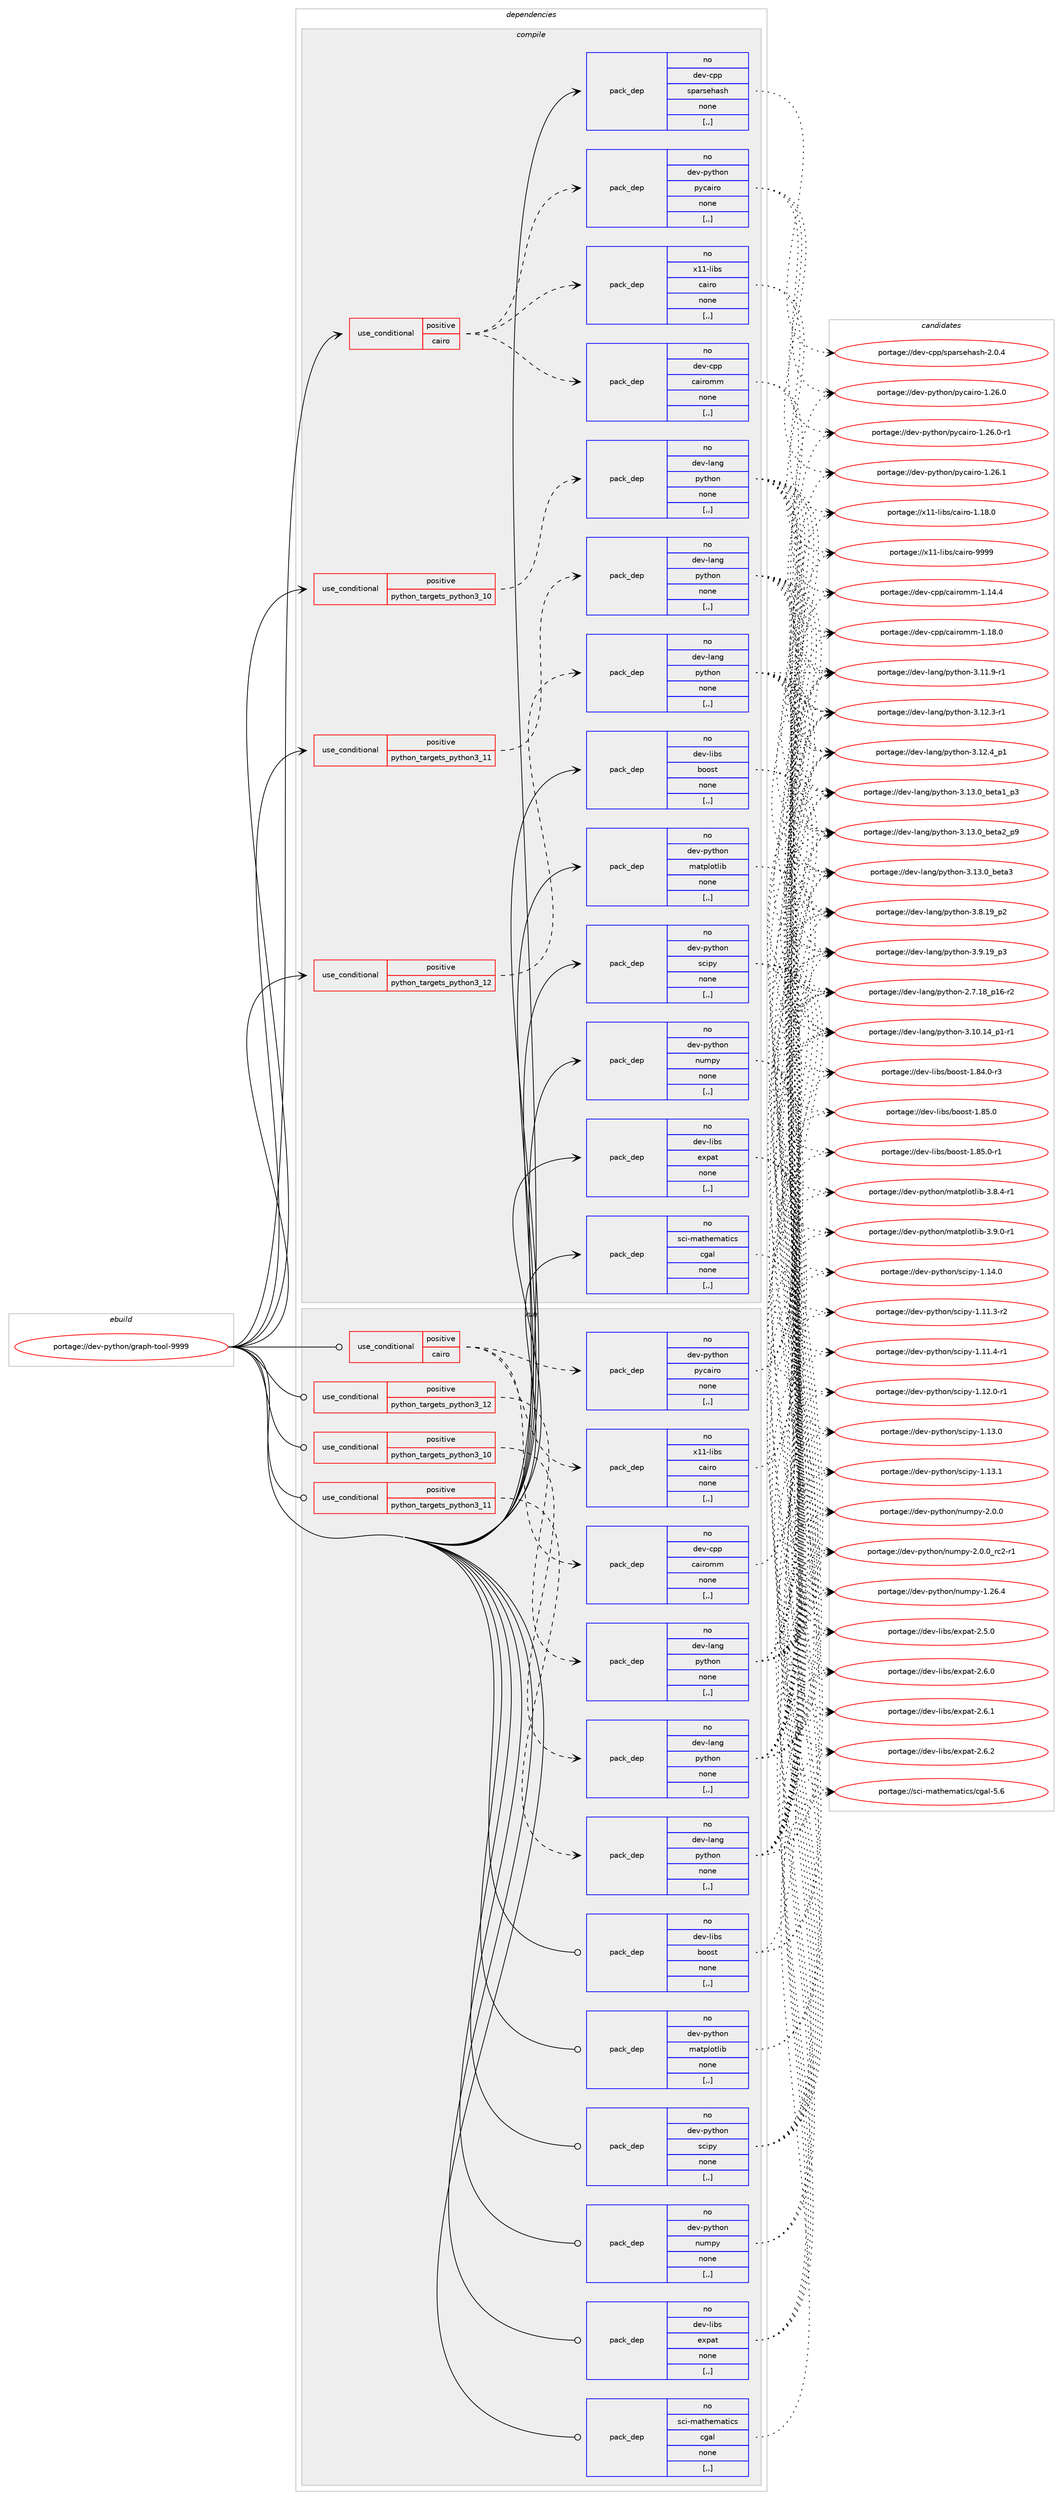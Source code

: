 digraph prolog {

# *************
# Graph options
# *************

newrank=true;
concentrate=true;
compound=true;
graph [rankdir=LR,fontname=Helvetica,fontsize=10,ranksep=1.5];#, ranksep=2.5, nodesep=0.2];
edge  [arrowhead=vee];
node  [fontname=Helvetica,fontsize=10];

# **********
# The ebuild
# **********

subgraph cluster_leftcol {
color=gray;
rank=same;
label=<<i>ebuild</i>>;
id [label="portage://dev-python/graph-tool-9999", color=red, width=4, href="../dev-python/graph-tool-9999.svg"];
}

# ****************
# The dependencies
# ****************

subgraph cluster_midcol {
color=gray;
label=<<i>dependencies</i>>;
subgraph cluster_compile {
fillcolor="#eeeeee";
style=filled;
label=<<i>compile</i>>;
subgraph cond32214 {
dependency143837 [label=<<TABLE BORDER="0" CELLBORDER="1" CELLSPACING="0" CELLPADDING="4"><TR><TD ROWSPAN="3" CELLPADDING="10">use_conditional</TD></TR><TR><TD>positive</TD></TR><TR><TD>cairo</TD></TR></TABLE>>, shape=none, color=red];
subgraph pack110408 {
dependency143838 [label=<<TABLE BORDER="0" CELLBORDER="1" CELLSPACING="0" CELLPADDING="4" WIDTH="220"><TR><TD ROWSPAN="6" CELLPADDING="30">pack_dep</TD></TR><TR><TD WIDTH="110">no</TD></TR><TR><TD>dev-cpp</TD></TR><TR><TD>cairomm</TD></TR><TR><TD>none</TD></TR><TR><TD>[,,]</TD></TR></TABLE>>, shape=none, color=blue];
}
dependency143837:e -> dependency143838:w [weight=20,style="dashed",arrowhead="vee"];
subgraph pack110409 {
dependency143839 [label=<<TABLE BORDER="0" CELLBORDER="1" CELLSPACING="0" CELLPADDING="4" WIDTH="220"><TR><TD ROWSPAN="6" CELLPADDING="30">pack_dep</TD></TR><TR><TD WIDTH="110">no</TD></TR><TR><TD>dev-python</TD></TR><TR><TD>pycairo</TD></TR><TR><TD>none</TD></TR><TR><TD>[,,]</TD></TR></TABLE>>, shape=none, color=blue];
}
dependency143837:e -> dependency143839:w [weight=20,style="dashed",arrowhead="vee"];
subgraph pack110410 {
dependency143840 [label=<<TABLE BORDER="0" CELLBORDER="1" CELLSPACING="0" CELLPADDING="4" WIDTH="220"><TR><TD ROWSPAN="6" CELLPADDING="30">pack_dep</TD></TR><TR><TD WIDTH="110">no</TD></TR><TR><TD>x11-libs</TD></TR><TR><TD>cairo</TD></TR><TR><TD>none</TD></TR><TR><TD>[,,]</TD></TR></TABLE>>, shape=none, color=blue];
}
dependency143837:e -> dependency143840:w [weight=20,style="dashed",arrowhead="vee"];
}
id:e -> dependency143837:w [weight=20,style="solid",arrowhead="vee"];
subgraph cond32215 {
dependency143841 [label=<<TABLE BORDER="0" CELLBORDER="1" CELLSPACING="0" CELLPADDING="4"><TR><TD ROWSPAN="3" CELLPADDING="10">use_conditional</TD></TR><TR><TD>positive</TD></TR><TR><TD>python_targets_python3_10</TD></TR></TABLE>>, shape=none, color=red];
subgraph pack110411 {
dependency143842 [label=<<TABLE BORDER="0" CELLBORDER="1" CELLSPACING="0" CELLPADDING="4" WIDTH="220"><TR><TD ROWSPAN="6" CELLPADDING="30">pack_dep</TD></TR><TR><TD WIDTH="110">no</TD></TR><TR><TD>dev-lang</TD></TR><TR><TD>python</TD></TR><TR><TD>none</TD></TR><TR><TD>[,,]</TD></TR></TABLE>>, shape=none, color=blue];
}
dependency143841:e -> dependency143842:w [weight=20,style="dashed",arrowhead="vee"];
}
id:e -> dependency143841:w [weight=20,style="solid",arrowhead="vee"];
subgraph cond32216 {
dependency143843 [label=<<TABLE BORDER="0" CELLBORDER="1" CELLSPACING="0" CELLPADDING="4"><TR><TD ROWSPAN="3" CELLPADDING="10">use_conditional</TD></TR><TR><TD>positive</TD></TR><TR><TD>python_targets_python3_11</TD></TR></TABLE>>, shape=none, color=red];
subgraph pack110412 {
dependency143844 [label=<<TABLE BORDER="0" CELLBORDER="1" CELLSPACING="0" CELLPADDING="4" WIDTH="220"><TR><TD ROWSPAN="6" CELLPADDING="30">pack_dep</TD></TR><TR><TD WIDTH="110">no</TD></TR><TR><TD>dev-lang</TD></TR><TR><TD>python</TD></TR><TR><TD>none</TD></TR><TR><TD>[,,]</TD></TR></TABLE>>, shape=none, color=blue];
}
dependency143843:e -> dependency143844:w [weight=20,style="dashed",arrowhead="vee"];
}
id:e -> dependency143843:w [weight=20,style="solid",arrowhead="vee"];
subgraph cond32217 {
dependency143845 [label=<<TABLE BORDER="0" CELLBORDER="1" CELLSPACING="0" CELLPADDING="4"><TR><TD ROWSPAN="3" CELLPADDING="10">use_conditional</TD></TR><TR><TD>positive</TD></TR><TR><TD>python_targets_python3_12</TD></TR></TABLE>>, shape=none, color=red];
subgraph pack110413 {
dependency143846 [label=<<TABLE BORDER="0" CELLBORDER="1" CELLSPACING="0" CELLPADDING="4" WIDTH="220"><TR><TD ROWSPAN="6" CELLPADDING="30">pack_dep</TD></TR><TR><TD WIDTH="110">no</TD></TR><TR><TD>dev-lang</TD></TR><TR><TD>python</TD></TR><TR><TD>none</TD></TR><TR><TD>[,,]</TD></TR></TABLE>>, shape=none, color=blue];
}
dependency143845:e -> dependency143846:w [weight=20,style="dashed",arrowhead="vee"];
}
id:e -> dependency143845:w [weight=20,style="solid",arrowhead="vee"];
subgraph pack110414 {
dependency143847 [label=<<TABLE BORDER="0" CELLBORDER="1" CELLSPACING="0" CELLPADDING="4" WIDTH="220"><TR><TD ROWSPAN="6" CELLPADDING="30">pack_dep</TD></TR><TR><TD WIDTH="110">no</TD></TR><TR><TD>dev-cpp</TD></TR><TR><TD>sparsehash</TD></TR><TR><TD>none</TD></TR><TR><TD>[,,]</TD></TR></TABLE>>, shape=none, color=blue];
}
id:e -> dependency143847:w [weight=20,style="solid",arrowhead="vee"];
subgraph pack110415 {
dependency143848 [label=<<TABLE BORDER="0" CELLBORDER="1" CELLSPACING="0" CELLPADDING="4" WIDTH="220"><TR><TD ROWSPAN="6" CELLPADDING="30">pack_dep</TD></TR><TR><TD WIDTH="110">no</TD></TR><TR><TD>dev-libs</TD></TR><TR><TD>boost</TD></TR><TR><TD>none</TD></TR><TR><TD>[,,]</TD></TR></TABLE>>, shape=none, color=blue];
}
id:e -> dependency143848:w [weight=20,style="solid",arrowhead="vee"];
subgraph pack110416 {
dependency143849 [label=<<TABLE BORDER="0" CELLBORDER="1" CELLSPACING="0" CELLPADDING="4" WIDTH="220"><TR><TD ROWSPAN="6" CELLPADDING="30">pack_dep</TD></TR><TR><TD WIDTH="110">no</TD></TR><TR><TD>dev-libs</TD></TR><TR><TD>expat</TD></TR><TR><TD>none</TD></TR><TR><TD>[,,]</TD></TR></TABLE>>, shape=none, color=blue];
}
id:e -> dependency143849:w [weight=20,style="solid",arrowhead="vee"];
subgraph pack110417 {
dependency143850 [label=<<TABLE BORDER="0" CELLBORDER="1" CELLSPACING="0" CELLPADDING="4" WIDTH="220"><TR><TD ROWSPAN="6" CELLPADDING="30">pack_dep</TD></TR><TR><TD WIDTH="110">no</TD></TR><TR><TD>dev-python</TD></TR><TR><TD>matplotlib</TD></TR><TR><TD>none</TD></TR><TR><TD>[,,]</TD></TR></TABLE>>, shape=none, color=blue];
}
id:e -> dependency143850:w [weight=20,style="solid",arrowhead="vee"];
subgraph pack110418 {
dependency143851 [label=<<TABLE BORDER="0" CELLBORDER="1" CELLSPACING="0" CELLPADDING="4" WIDTH="220"><TR><TD ROWSPAN="6" CELLPADDING="30">pack_dep</TD></TR><TR><TD WIDTH="110">no</TD></TR><TR><TD>dev-python</TD></TR><TR><TD>numpy</TD></TR><TR><TD>none</TD></TR><TR><TD>[,,]</TD></TR></TABLE>>, shape=none, color=blue];
}
id:e -> dependency143851:w [weight=20,style="solid",arrowhead="vee"];
subgraph pack110419 {
dependency143852 [label=<<TABLE BORDER="0" CELLBORDER="1" CELLSPACING="0" CELLPADDING="4" WIDTH="220"><TR><TD ROWSPAN="6" CELLPADDING="30">pack_dep</TD></TR><TR><TD WIDTH="110">no</TD></TR><TR><TD>dev-python</TD></TR><TR><TD>scipy</TD></TR><TR><TD>none</TD></TR><TR><TD>[,,]</TD></TR></TABLE>>, shape=none, color=blue];
}
id:e -> dependency143852:w [weight=20,style="solid",arrowhead="vee"];
subgraph pack110420 {
dependency143853 [label=<<TABLE BORDER="0" CELLBORDER="1" CELLSPACING="0" CELLPADDING="4" WIDTH="220"><TR><TD ROWSPAN="6" CELLPADDING="30">pack_dep</TD></TR><TR><TD WIDTH="110">no</TD></TR><TR><TD>sci-mathematics</TD></TR><TR><TD>cgal</TD></TR><TR><TD>none</TD></TR><TR><TD>[,,]</TD></TR></TABLE>>, shape=none, color=blue];
}
id:e -> dependency143853:w [weight=20,style="solid",arrowhead="vee"];
}
subgraph cluster_compileandrun {
fillcolor="#eeeeee";
style=filled;
label=<<i>compile and run</i>>;
}
subgraph cluster_run {
fillcolor="#eeeeee";
style=filled;
label=<<i>run</i>>;
subgraph cond32218 {
dependency143854 [label=<<TABLE BORDER="0" CELLBORDER="1" CELLSPACING="0" CELLPADDING="4"><TR><TD ROWSPAN="3" CELLPADDING="10">use_conditional</TD></TR><TR><TD>positive</TD></TR><TR><TD>cairo</TD></TR></TABLE>>, shape=none, color=red];
subgraph pack110421 {
dependency143855 [label=<<TABLE BORDER="0" CELLBORDER="1" CELLSPACING="0" CELLPADDING="4" WIDTH="220"><TR><TD ROWSPAN="6" CELLPADDING="30">pack_dep</TD></TR><TR><TD WIDTH="110">no</TD></TR><TR><TD>dev-cpp</TD></TR><TR><TD>cairomm</TD></TR><TR><TD>none</TD></TR><TR><TD>[,,]</TD></TR></TABLE>>, shape=none, color=blue];
}
dependency143854:e -> dependency143855:w [weight=20,style="dashed",arrowhead="vee"];
subgraph pack110422 {
dependency143856 [label=<<TABLE BORDER="0" CELLBORDER="1" CELLSPACING="0" CELLPADDING="4" WIDTH="220"><TR><TD ROWSPAN="6" CELLPADDING="30">pack_dep</TD></TR><TR><TD WIDTH="110">no</TD></TR><TR><TD>dev-python</TD></TR><TR><TD>pycairo</TD></TR><TR><TD>none</TD></TR><TR><TD>[,,]</TD></TR></TABLE>>, shape=none, color=blue];
}
dependency143854:e -> dependency143856:w [weight=20,style="dashed",arrowhead="vee"];
subgraph pack110423 {
dependency143857 [label=<<TABLE BORDER="0" CELLBORDER="1" CELLSPACING="0" CELLPADDING="4" WIDTH="220"><TR><TD ROWSPAN="6" CELLPADDING="30">pack_dep</TD></TR><TR><TD WIDTH="110">no</TD></TR><TR><TD>x11-libs</TD></TR><TR><TD>cairo</TD></TR><TR><TD>none</TD></TR><TR><TD>[,,]</TD></TR></TABLE>>, shape=none, color=blue];
}
dependency143854:e -> dependency143857:w [weight=20,style="dashed",arrowhead="vee"];
}
id:e -> dependency143854:w [weight=20,style="solid",arrowhead="odot"];
subgraph cond32219 {
dependency143858 [label=<<TABLE BORDER="0" CELLBORDER="1" CELLSPACING="0" CELLPADDING="4"><TR><TD ROWSPAN="3" CELLPADDING="10">use_conditional</TD></TR><TR><TD>positive</TD></TR><TR><TD>python_targets_python3_10</TD></TR></TABLE>>, shape=none, color=red];
subgraph pack110424 {
dependency143859 [label=<<TABLE BORDER="0" CELLBORDER="1" CELLSPACING="0" CELLPADDING="4" WIDTH="220"><TR><TD ROWSPAN="6" CELLPADDING="30">pack_dep</TD></TR><TR><TD WIDTH="110">no</TD></TR><TR><TD>dev-lang</TD></TR><TR><TD>python</TD></TR><TR><TD>none</TD></TR><TR><TD>[,,]</TD></TR></TABLE>>, shape=none, color=blue];
}
dependency143858:e -> dependency143859:w [weight=20,style="dashed",arrowhead="vee"];
}
id:e -> dependency143858:w [weight=20,style="solid",arrowhead="odot"];
subgraph cond32220 {
dependency143860 [label=<<TABLE BORDER="0" CELLBORDER="1" CELLSPACING="0" CELLPADDING="4"><TR><TD ROWSPAN="3" CELLPADDING="10">use_conditional</TD></TR><TR><TD>positive</TD></TR><TR><TD>python_targets_python3_11</TD></TR></TABLE>>, shape=none, color=red];
subgraph pack110425 {
dependency143861 [label=<<TABLE BORDER="0" CELLBORDER="1" CELLSPACING="0" CELLPADDING="4" WIDTH="220"><TR><TD ROWSPAN="6" CELLPADDING="30">pack_dep</TD></TR><TR><TD WIDTH="110">no</TD></TR><TR><TD>dev-lang</TD></TR><TR><TD>python</TD></TR><TR><TD>none</TD></TR><TR><TD>[,,]</TD></TR></TABLE>>, shape=none, color=blue];
}
dependency143860:e -> dependency143861:w [weight=20,style="dashed",arrowhead="vee"];
}
id:e -> dependency143860:w [weight=20,style="solid",arrowhead="odot"];
subgraph cond32221 {
dependency143862 [label=<<TABLE BORDER="0" CELLBORDER="1" CELLSPACING="0" CELLPADDING="4"><TR><TD ROWSPAN="3" CELLPADDING="10">use_conditional</TD></TR><TR><TD>positive</TD></TR><TR><TD>python_targets_python3_12</TD></TR></TABLE>>, shape=none, color=red];
subgraph pack110426 {
dependency143863 [label=<<TABLE BORDER="0" CELLBORDER="1" CELLSPACING="0" CELLPADDING="4" WIDTH="220"><TR><TD ROWSPAN="6" CELLPADDING="30">pack_dep</TD></TR><TR><TD WIDTH="110">no</TD></TR><TR><TD>dev-lang</TD></TR><TR><TD>python</TD></TR><TR><TD>none</TD></TR><TR><TD>[,,]</TD></TR></TABLE>>, shape=none, color=blue];
}
dependency143862:e -> dependency143863:w [weight=20,style="dashed",arrowhead="vee"];
}
id:e -> dependency143862:w [weight=20,style="solid",arrowhead="odot"];
subgraph pack110427 {
dependency143864 [label=<<TABLE BORDER="0" CELLBORDER="1" CELLSPACING="0" CELLPADDING="4" WIDTH="220"><TR><TD ROWSPAN="6" CELLPADDING="30">pack_dep</TD></TR><TR><TD WIDTH="110">no</TD></TR><TR><TD>dev-libs</TD></TR><TR><TD>boost</TD></TR><TR><TD>none</TD></TR><TR><TD>[,,]</TD></TR></TABLE>>, shape=none, color=blue];
}
id:e -> dependency143864:w [weight=20,style="solid",arrowhead="odot"];
subgraph pack110428 {
dependency143865 [label=<<TABLE BORDER="0" CELLBORDER="1" CELLSPACING="0" CELLPADDING="4" WIDTH="220"><TR><TD ROWSPAN="6" CELLPADDING="30">pack_dep</TD></TR><TR><TD WIDTH="110">no</TD></TR><TR><TD>dev-libs</TD></TR><TR><TD>expat</TD></TR><TR><TD>none</TD></TR><TR><TD>[,,]</TD></TR></TABLE>>, shape=none, color=blue];
}
id:e -> dependency143865:w [weight=20,style="solid",arrowhead="odot"];
subgraph pack110429 {
dependency143866 [label=<<TABLE BORDER="0" CELLBORDER="1" CELLSPACING="0" CELLPADDING="4" WIDTH="220"><TR><TD ROWSPAN="6" CELLPADDING="30">pack_dep</TD></TR><TR><TD WIDTH="110">no</TD></TR><TR><TD>dev-python</TD></TR><TR><TD>matplotlib</TD></TR><TR><TD>none</TD></TR><TR><TD>[,,]</TD></TR></TABLE>>, shape=none, color=blue];
}
id:e -> dependency143866:w [weight=20,style="solid",arrowhead="odot"];
subgraph pack110430 {
dependency143867 [label=<<TABLE BORDER="0" CELLBORDER="1" CELLSPACING="0" CELLPADDING="4" WIDTH="220"><TR><TD ROWSPAN="6" CELLPADDING="30">pack_dep</TD></TR><TR><TD WIDTH="110">no</TD></TR><TR><TD>dev-python</TD></TR><TR><TD>numpy</TD></TR><TR><TD>none</TD></TR><TR><TD>[,,]</TD></TR></TABLE>>, shape=none, color=blue];
}
id:e -> dependency143867:w [weight=20,style="solid",arrowhead="odot"];
subgraph pack110431 {
dependency143868 [label=<<TABLE BORDER="0" CELLBORDER="1" CELLSPACING="0" CELLPADDING="4" WIDTH="220"><TR><TD ROWSPAN="6" CELLPADDING="30">pack_dep</TD></TR><TR><TD WIDTH="110">no</TD></TR><TR><TD>dev-python</TD></TR><TR><TD>scipy</TD></TR><TR><TD>none</TD></TR><TR><TD>[,,]</TD></TR></TABLE>>, shape=none, color=blue];
}
id:e -> dependency143868:w [weight=20,style="solid",arrowhead="odot"];
subgraph pack110432 {
dependency143869 [label=<<TABLE BORDER="0" CELLBORDER="1" CELLSPACING="0" CELLPADDING="4" WIDTH="220"><TR><TD ROWSPAN="6" CELLPADDING="30">pack_dep</TD></TR><TR><TD WIDTH="110">no</TD></TR><TR><TD>sci-mathematics</TD></TR><TR><TD>cgal</TD></TR><TR><TD>none</TD></TR><TR><TD>[,,]</TD></TR></TABLE>>, shape=none, color=blue];
}
id:e -> dependency143869:w [weight=20,style="solid",arrowhead="odot"];
}
}

# **************
# The candidates
# **************

subgraph cluster_choices {
rank=same;
color=gray;
label=<<i>candidates</i>>;

subgraph choice110408 {
color=black;
nodesep=1;
choice100101118459911211247999710511411110910945494649524652 [label="portage://dev-cpp/cairomm-1.14.4", color=red, width=4,href="../dev-cpp/cairomm-1.14.4.svg"];
choice100101118459911211247999710511411110910945494649564648 [label="portage://dev-cpp/cairomm-1.18.0", color=red, width=4,href="../dev-cpp/cairomm-1.18.0.svg"];
dependency143838:e -> choice100101118459911211247999710511411110910945494649524652:w [style=dotted,weight="100"];
dependency143838:e -> choice100101118459911211247999710511411110910945494649564648:w [style=dotted,weight="100"];
}
subgraph choice110409 {
color=black;
nodesep=1;
choice1001011184511212111610411111047112121999710511411145494650544648 [label="portage://dev-python/pycairo-1.26.0", color=red, width=4,href="../dev-python/pycairo-1.26.0.svg"];
choice10010111845112121116104111110471121219997105114111454946505446484511449 [label="portage://dev-python/pycairo-1.26.0-r1", color=red, width=4,href="../dev-python/pycairo-1.26.0-r1.svg"];
choice1001011184511212111610411111047112121999710511411145494650544649 [label="portage://dev-python/pycairo-1.26.1", color=red, width=4,href="../dev-python/pycairo-1.26.1.svg"];
dependency143839:e -> choice1001011184511212111610411111047112121999710511411145494650544648:w [style=dotted,weight="100"];
dependency143839:e -> choice10010111845112121116104111110471121219997105114111454946505446484511449:w [style=dotted,weight="100"];
dependency143839:e -> choice1001011184511212111610411111047112121999710511411145494650544649:w [style=dotted,weight="100"];
}
subgraph choice110410 {
color=black;
nodesep=1;
choice1204949451081059811547999710511411145494649564648 [label="portage://x11-libs/cairo-1.18.0", color=red, width=4,href="../x11-libs/cairo-1.18.0.svg"];
choice120494945108105981154799971051141114557575757 [label="portage://x11-libs/cairo-9999", color=red, width=4,href="../x11-libs/cairo-9999.svg"];
dependency143840:e -> choice1204949451081059811547999710511411145494649564648:w [style=dotted,weight="100"];
dependency143840:e -> choice120494945108105981154799971051141114557575757:w [style=dotted,weight="100"];
}
subgraph choice110411 {
color=black;
nodesep=1;
choice100101118451089711010347112121116104111110455046554649569511249544511450 [label="portage://dev-lang/python-2.7.18_p16-r2", color=red, width=4,href="../dev-lang/python-2.7.18_p16-r2.svg"];
choice100101118451089711010347112121116104111110455146494846495295112494511449 [label="portage://dev-lang/python-3.10.14_p1-r1", color=red, width=4,href="../dev-lang/python-3.10.14_p1-r1.svg"];
choice100101118451089711010347112121116104111110455146494946574511449 [label="portage://dev-lang/python-3.11.9-r1", color=red, width=4,href="../dev-lang/python-3.11.9-r1.svg"];
choice100101118451089711010347112121116104111110455146495046514511449 [label="portage://dev-lang/python-3.12.3-r1", color=red, width=4,href="../dev-lang/python-3.12.3-r1.svg"];
choice100101118451089711010347112121116104111110455146495046529511249 [label="portage://dev-lang/python-3.12.4_p1", color=red, width=4,href="../dev-lang/python-3.12.4_p1.svg"];
choice10010111845108971101034711212111610411111045514649514648959810111697499511251 [label="portage://dev-lang/python-3.13.0_beta1_p3", color=red, width=4,href="../dev-lang/python-3.13.0_beta1_p3.svg"];
choice10010111845108971101034711212111610411111045514649514648959810111697509511257 [label="portage://dev-lang/python-3.13.0_beta2_p9", color=red, width=4,href="../dev-lang/python-3.13.0_beta2_p9.svg"];
choice1001011184510897110103471121211161041111104551464951464895981011169751 [label="portage://dev-lang/python-3.13.0_beta3", color=red, width=4,href="../dev-lang/python-3.13.0_beta3.svg"];
choice100101118451089711010347112121116104111110455146564649579511250 [label="portage://dev-lang/python-3.8.19_p2", color=red, width=4,href="../dev-lang/python-3.8.19_p2.svg"];
choice100101118451089711010347112121116104111110455146574649579511251 [label="portage://dev-lang/python-3.9.19_p3", color=red, width=4,href="../dev-lang/python-3.9.19_p3.svg"];
dependency143842:e -> choice100101118451089711010347112121116104111110455046554649569511249544511450:w [style=dotted,weight="100"];
dependency143842:e -> choice100101118451089711010347112121116104111110455146494846495295112494511449:w [style=dotted,weight="100"];
dependency143842:e -> choice100101118451089711010347112121116104111110455146494946574511449:w [style=dotted,weight="100"];
dependency143842:e -> choice100101118451089711010347112121116104111110455146495046514511449:w [style=dotted,weight="100"];
dependency143842:e -> choice100101118451089711010347112121116104111110455146495046529511249:w [style=dotted,weight="100"];
dependency143842:e -> choice10010111845108971101034711212111610411111045514649514648959810111697499511251:w [style=dotted,weight="100"];
dependency143842:e -> choice10010111845108971101034711212111610411111045514649514648959810111697509511257:w [style=dotted,weight="100"];
dependency143842:e -> choice1001011184510897110103471121211161041111104551464951464895981011169751:w [style=dotted,weight="100"];
dependency143842:e -> choice100101118451089711010347112121116104111110455146564649579511250:w [style=dotted,weight="100"];
dependency143842:e -> choice100101118451089711010347112121116104111110455146574649579511251:w [style=dotted,weight="100"];
}
subgraph choice110412 {
color=black;
nodesep=1;
choice100101118451089711010347112121116104111110455046554649569511249544511450 [label="portage://dev-lang/python-2.7.18_p16-r2", color=red, width=4,href="../dev-lang/python-2.7.18_p16-r2.svg"];
choice100101118451089711010347112121116104111110455146494846495295112494511449 [label="portage://dev-lang/python-3.10.14_p1-r1", color=red, width=4,href="../dev-lang/python-3.10.14_p1-r1.svg"];
choice100101118451089711010347112121116104111110455146494946574511449 [label="portage://dev-lang/python-3.11.9-r1", color=red, width=4,href="../dev-lang/python-3.11.9-r1.svg"];
choice100101118451089711010347112121116104111110455146495046514511449 [label="portage://dev-lang/python-3.12.3-r1", color=red, width=4,href="../dev-lang/python-3.12.3-r1.svg"];
choice100101118451089711010347112121116104111110455146495046529511249 [label="portage://dev-lang/python-3.12.4_p1", color=red, width=4,href="../dev-lang/python-3.12.4_p1.svg"];
choice10010111845108971101034711212111610411111045514649514648959810111697499511251 [label="portage://dev-lang/python-3.13.0_beta1_p3", color=red, width=4,href="../dev-lang/python-3.13.0_beta1_p3.svg"];
choice10010111845108971101034711212111610411111045514649514648959810111697509511257 [label="portage://dev-lang/python-3.13.0_beta2_p9", color=red, width=4,href="../dev-lang/python-3.13.0_beta2_p9.svg"];
choice1001011184510897110103471121211161041111104551464951464895981011169751 [label="portage://dev-lang/python-3.13.0_beta3", color=red, width=4,href="../dev-lang/python-3.13.0_beta3.svg"];
choice100101118451089711010347112121116104111110455146564649579511250 [label="portage://dev-lang/python-3.8.19_p2", color=red, width=4,href="../dev-lang/python-3.8.19_p2.svg"];
choice100101118451089711010347112121116104111110455146574649579511251 [label="portage://dev-lang/python-3.9.19_p3", color=red, width=4,href="../dev-lang/python-3.9.19_p3.svg"];
dependency143844:e -> choice100101118451089711010347112121116104111110455046554649569511249544511450:w [style=dotted,weight="100"];
dependency143844:e -> choice100101118451089711010347112121116104111110455146494846495295112494511449:w [style=dotted,weight="100"];
dependency143844:e -> choice100101118451089711010347112121116104111110455146494946574511449:w [style=dotted,weight="100"];
dependency143844:e -> choice100101118451089711010347112121116104111110455146495046514511449:w [style=dotted,weight="100"];
dependency143844:e -> choice100101118451089711010347112121116104111110455146495046529511249:w [style=dotted,weight="100"];
dependency143844:e -> choice10010111845108971101034711212111610411111045514649514648959810111697499511251:w [style=dotted,weight="100"];
dependency143844:e -> choice10010111845108971101034711212111610411111045514649514648959810111697509511257:w [style=dotted,weight="100"];
dependency143844:e -> choice1001011184510897110103471121211161041111104551464951464895981011169751:w [style=dotted,weight="100"];
dependency143844:e -> choice100101118451089711010347112121116104111110455146564649579511250:w [style=dotted,weight="100"];
dependency143844:e -> choice100101118451089711010347112121116104111110455146574649579511251:w [style=dotted,weight="100"];
}
subgraph choice110413 {
color=black;
nodesep=1;
choice100101118451089711010347112121116104111110455046554649569511249544511450 [label="portage://dev-lang/python-2.7.18_p16-r2", color=red, width=4,href="../dev-lang/python-2.7.18_p16-r2.svg"];
choice100101118451089711010347112121116104111110455146494846495295112494511449 [label="portage://dev-lang/python-3.10.14_p1-r1", color=red, width=4,href="../dev-lang/python-3.10.14_p1-r1.svg"];
choice100101118451089711010347112121116104111110455146494946574511449 [label="portage://dev-lang/python-3.11.9-r1", color=red, width=4,href="../dev-lang/python-3.11.9-r1.svg"];
choice100101118451089711010347112121116104111110455146495046514511449 [label="portage://dev-lang/python-3.12.3-r1", color=red, width=4,href="../dev-lang/python-3.12.3-r1.svg"];
choice100101118451089711010347112121116104111110455146495046529511249 [label="portage://dev-lang/python-3.12.4_p1", color=red, width=4,href="../dev-lang/python-3.12.4_p1.svg"];
choice10010111845108971101034711212111610411111045514649514648959810111697499511251 [label="portage://dev-lang/python-3.13.0_beta1_p3", color=red, width=4,href="../dev-lang/python-3.13.0_beta1_p3.svg"];
choice10010111845108971101034711212111610411111045514649514648959810111697509511257 [label="portage://dev-lang/python-3.13.0_beta2_p9", color=red, width=4,href="../dev-lang/python-3.13.0_beta2_p9.svg"];
choice1001011184510897110103471121211161041111104551464951464895981011169751 [label="portage://dev-lang/python-3.13.0_beta3", color=red, width=4,href="../dev-lang/python-3.13.0_beta3.svg"];
choice100101118451089711010347112121116104111110455146564649579511250 [label="portage://dev-lang/python-3.8.19_p2", color=red, width=4,href="../dev-lang/python-3.8.19_p2.svg"];
choice100101118451089711010347112121116104111110455146574649579511251 [label="portage://dev-lang/python-3.9.19_p3", color=red, width=4,href="../dev-lang/python-3.9.19_p3.svg"];
dependency143846:e -> choice100101118451089711010347112121116104111110455046554649569511249544511450:w [style=dotted,weight="100"];
dependency143846:e -> choice100101118451089711010347112121116104111110455146494846495295112494511449:w [style=dotted,weight="100"];
dependency143846:e -> choice100101118451089711010347112121116104111110455146494946574511449:w [style=dotted,weight="100"];
dependency143846:e -> choice100101118451089711010347112121116104111110455146495046514511449:w [style=dotted,weight="100"];
dependency143846:e -> choice100101118451089711010347112121116104111110455146495046529511249:w [style=dotted,weight="100"];
dependency143846:e -> choice10010111845108971101034711212111610411111045514649514648959810111697499511251:w [style=dotted,weight="100"];
dependency143846:e -> choice10010111845108971101034711212111610411111045514649514648959810111697509511257:w [style=dotted,weight="100"];
dependency143846:e -> choice1001011184510897110103471121211161041111104551464951464895981011169751:w [style=dotted,weight="100"];
dependency143846:e -> choice100101118451089711010347112121116104111110455146564649579511250:w [style=dotted,weight="100"];
dependency143846:e -> choice100101118451089711010347112121116104111110455146574649579511251:w [style=dotted,weight="100"];
}
subgraph choice110414 {
color=black;
nodesep=1;
choice1001011184599112112471151129711411510110497115104455046484652 [label="portage://dev-cpp/sparsehash-2.0.4", color=red, width=4,href="../dev-cpp/sparsehash-2.0.4.svg"];
dependency143847:e -> choice1001011184599112112471151129711411510110497115104455046484652:w [style=dotted,weight="100"];
}
subgraph choice110415 {
color=black;
nodesep=1;
choice10010111845108105981154798111111115116454946565246484511451 [label="portage://dev-libs/boost-1.84.0-r3", color=red, width=4,href="../dev-libs/boost-1.84.0-r3.svg"];
choice1001011184510810598115479811111111511645494656534648 [label="portage://dev-libs/boost-1.85.0", color=red, width=4,href="../dev-libs/boost-1.85.0.svg"];
choice10010111845108105981154798111111115116454946565346484511449 [label="portage://dev-libs/boost-1.85.0-r1", color=red, width=4,href="../dev-libs/boost-1.85.0-r1.svg"];
dependency143848:e -> choice10010111845108105981154798111111115116454946565246484511451:w [style=dotted,weight="100"];
dependency143848:e -> choice1001011184510810598115479811111111511645494656534648:w [style=dotted,weight="100"];
dependency143848:e -> choice10010111845108105981154798111111115116454946565346484511449:w [style=dotted,weight="100"];
}
subgraph choice110416 {
color=black;
nodesep=1;
choice10010111845108105981154710112011297116455046534648 [label="portage://dev-libs/expat-2.5.0", color=red, width=4,href="../dev-libs/expat-2.5.0.svg"];
choice10010111845108105981154710112011297116455046544648 [label="portage://dev-libs/expat-2.6.0", color=red, width=4,href="../dev-libs/expat-2.6.0.svg"];
choice10010111845108105981154710112011297116455046544649 [label="portage://dev-libs/expat-2.6.1", color=red, width=4,href="../dev-libs/expat-2.6.1.svg"];
choice10010111845108105981154710112011297116455046544650 [label="portage://dev-libs/expat-2.6.2", color=red, width=4,href="../dev-libs/expat-2.6.2.svg"];
dependency143849:e -> choice10010111845108105981154710112011297116455046534648:w [style=dotted,weight="100"];
dependency143849:e -> choice10010111845108105981154710112011297116455046544648:w [style=dotted,weight="100"];
dependency143849:e -> choice10010111845108105981154710112011297116455046544649:w [style=dotted,weight="100"];
dependency143849:e -> choice10010111845108105981154710112011297116455046544650:w [style=dotted,weight="100"];
}
subgraph choice110417 {
color=black;
nodesep=1;
choice100101118451121211161041111104710997116112108111116108105984551465646524511449 [label="portage://dev-python/matplotlib-3.8.4-r1", color=red, width=4,href="../dev-python/matplotlib-3.8.4-r1.svg"];
choice100101118451121211161041111104710997116112108111116108105984551465746484511449 [label="portage://dev-python/matplotlib-3.9.0-r1", color=red, width=4,href="../dev-python/matplotlib-3.9.0-r1.svg"];
dependency143850:e -> choice100101118451121211161041111104710997116112108111116108105984551465646524511449:w [style=dotted,weight="100"];
dependency143850:e -> choice100101118451121211161041111104710997116112108111116108105984551465746484511449:w [style=dotted,weight="100"];
}
subgraph choice110418 {
color=black;
nodesep=1;
choice100101118451121211161041111104711011710911212145494650544652 [label="portage://dev-python/numpy-1.26.4", color=red, width=4,href="../dev-python/numpy-1.26.4.svg"];
choice1001011184511212111610411111047110117109112121455046484648 [label="portage://dev-python/numpy-2.0.0", color=red, width=4,href="../dev-python/numpy-2.0.0.svg"];
choice10010111845112121116104111110471101171091121214550464846489511499504511449 [label="portage://dev-python/numpy-2.0.0_rc2-r1", color=red, width=4,href="../dev-python/numpy-2.0.0_rc2-r1.svg"];
dependency143851:e -> choice100101118451121211161041111104711011710911212145494650544652:w [style=dotted,weight="100"];
dependency143851:e -> choice1001011184511212111610411111047110117109112121455046484648:w [style=dotted,weight="100"];
dependency143851:e -> choice10010111845112121116104111110471101171091121214550464846489511499504511449:w [style=dotted,weight="100"];
}
subgraph choice110419 {
color=black;
nodesep=1;
choice100101118451121211161041111104711599105112121454946494946514511450 [label="portage://dev-python/scipy-1.11.3-r2", color=red, width=4,href="../dev-python/scipy-1.11.3-r2.svg"];
choice100101118451121211161041111104711599105112121454946494946524511449 [label="portage://dev-python/scipy-1.11.4-r1", color=red, width=4,href="../dev-python/scipy-1.11.4-r1.svg"];
choice100101118451121211161041111104711599105112121454946495046484511449 [label="portage://dev-python/scipy-1.12.0-r1", color=red, width=4,href="../dev-python/scipy-1.12.0-r1.svg"];
choice10010111845112121116104111110471159910511212145494649514648 [label="portage://dev-python/scipy-1.13.0", color=red, width=4,href="../dev-python/scipy-1.13.0.svg"];
choice10010111845112121116104111110471159910511212145494649514649 [label="portage://dev-python/scipy-1.13.1", color=red, width=4,href="../dev-python/scipy-1.13.1.svg"];
choice10010111845112121116104111110471159910511212145494649524648 [label="portage://dev-python/scipy-1.14.0", color=red, width=4,href="../dev-python/scipy-1.14.0.svg"];
dependency143852:e -> choice100101118451121211161041111104711599105112121454946494946514511450:w [style=dotted,weight="100"];
dependency143852:e -> choice100101118451121211161041111104711599105112121454946494946524511449:w [style=dotted,weight="100"];
dependency143852:e -> choice100101118451121211161041111104711599105112121454946495046484511449:w [style=dotted,weight="100"];
dependency143852:e -> choice10010111845112121116104111110471159910511212145494649514648:w [style=dotted,weight="100"];
dependency143852:e -> choice10010111845112121116104111110471159910511212145494649514649:w [style=dotted,weight="100"];
dependency143852:e -> choice10010111845112121116104111110471159910511212145494649524648:w [style=dotted,weight="100"];
}
subgraph choice110420 {
color=black;
nodesep=1;
choice115991054510997116104101109971161059911547991039710845534654 [label="portage://sci-mathematics/cgal-5.6", color=red, width=4,href="../sci-mathematics/cgal-5.6.svg"];
dependency143853:e -> choice115991054510997116104101109971161059911547991039710845534654:w [style=dotted,weight="100"];
}
subgraph choice110421 {
color=black;
nodesep=1;
choice100101118459911211247999710511411110910945494649524652 [label="portage://dev-cpp/cairomm-1.14.4", color=red, width=4,href="../dev-cpp/cairomm-1.14.4.svg"];
choice100101118459911211247999710511411110910945494649564648 [label="portage://dev-cpp/cairomm-1.18.0", color=red, width=4,href="../dev-cpp/cairomm-1.18.0.svg"];
dependency143855:e -> choice100101118459911211247999710511411110910945494649524652:w [style=dotted,weight="100"];
dependency143855:e -> choice100101118459911211247999710511411110910945494649564648:w [style=dotted,weight="100"];
}
subgraph choice110422 {
color=black;
nodesep=1;
choice1001011184511212111610411111047112121999710511411145494650544648 [label="portage://dev-python/pycairo-1.26.0", color=red, width=4,href="../dev-python/pycairo-1.26.0.svg"];
choice10010111845112121116104111110471121219997105114111454946505446484511449 [label="portage://dev-python/pycairo-1.26.0-r1", color=red, width=4,href="../dev-python/pycairo-1.26.0-r1.svg"];
choice1001011184511212111610411111047112121999710511411145494650544649 [label="portage://dev-python/pycairo-1.26.1", color=red, width=4,href="../dev-python/pycairo-1.26.1.svg"];
dependency143856:e -> choice1001011184511212111610411111047112121999710511411145494650544648:w [style=dotted,weight="100"];
dependency143856:e -> choice10010111845112121116104111110471121219997105114111454946505446484511449:w [style=dotted,weight="100"];
dependency143856:e -> choice1001011184511212111610411111047112121999710511411145494650544649:w [style=dotted,weight="100"];
}
subgraph choice110423 {
color=black;
nodesep=1;
choice1204949451081059811547999710511411145494649564648 [label="portage://x11-libs/cairo-1.18.0", color=red, width=4,href="../x11-libs/cairo-1.18.0.svg"];
choice120494945108105981154799971051141114557575757 [label="portage://x11-libs/cairo-9999", color=red, width=4,href="../x11-libs/cairo-9999.svg"];
dependency143857:e -> choice1204949451081059811547999710511411145494649564648:w [style=dotted,weight="100"];
dependency143857:e -> choice120494945108105981154799971051141114557575757:w [style=dotted,weight="100"];
}
subgraph choice110424 {
color=black;
nodesep=1;
choice100101118451089711010347112121116104111110455046554649569511249544511450 [label="portage://dev-lang/python-2.7.18_p16-r2", color=red, width=4,href="../dev-lang/python-2.7.18_p16-r2.svg"];
choice100101118451089711010347112121116104111110455146494846495295112494511449 [label="portage://dev-lang/python-3.10.14_p1-r1", color=red, width=4,href="../dev-lang/python-3.10.14_p1-r1.svg"];
choice100101118451089711010347112121116104111110455146494946574511449 [label="portage://dev-lang/python-3.11.9-r1", color=red, width=4,href="../dev-lang/python-3.11.9-r1.svg"];
choice100101118451089711010347112121116104111110455146495046514511449 [label="portage://dev-lang/python-3.12.3-r1", color=red, width=4,href="../dev-lang/python-3.12.3-r1.svg"];
choice100101118451089711010347112121116104111110455146495046529511249 [label="portage://dev-lang/python-3.12.4_p1", color=red, width=4,href="../dev-lang/python-3.12.4_p1.svg"];
choice10010111845108971101034711212111610411111045514649514648959810111697499511251 [label="portage://dev-lang/python-3.13.0_beta1_p3", color=red, width=4,href="../dev-lang/python-3.13.0_beta1_p3.svg"];
choice10010111845108971101034711212111610411111045514649514648959810111697509511257 [label="portage://dev-lang/python-3.13.0_beta2_p9", color=red, width=4,href="../dev-lang/python-3.13.0_beta2_p9.svg"];
choice1001011184510897110103471121211161041111104551464951464895981011169751 [label="portage://dev-lang/python-3.13.0_beta3", color=red, width=4,href="../dev-lang/python-3.13.0_beta3.svg"];
choice100101118451089711010347112121116104111110455146564649579511250 [label="portage://dev-lang/python-3.8.19_p2", color=red, width=4,href="../dev-lang/python-3.8.19_p2.svg"];
choice100101118451089711010347112121116104111110455146574649579511251 [label="portage://dev-lang/python-3.9.19_p3", color=red, width=4,href="../dev-lang/python-3.9.19_p3.svg"];
dependency143859:e -> choice100101118451089711010347112121116104111110455046554649569511249544511450:w [style=dotted,weight="100"];
dependency143859:e -> choice100101118451089711010347112121116104111110455146494846495295112494511449:w [style=dotted,weight="100"];
dependency143859:e -> choice100101118451089711010347112121116104111110455146494946574511449:w [style=dotted,weight="100"];
dependency143859:e -> choice100101118451089711010347112121116104111110455146495046514511449:w [style=dotted,weight="100"];
dependency143859:e -> choice100101118451089711010347112121116104111110455146495046529511249:w [style=dotted,weight="100"];
dependency143859:e -> choice10010111845108971101034711212111610411111045514649514648959810111697499511251:w [style=dotted,weight="100"];
dependency143859:e -> choice10010111845108971101034711212111610411111045514649514648959810111697509511257:w [style=dotted,weight="100"];
dependency143859:e -> choice1001011184510897110103471121211161041111104551464951464895981011169751:w [style=dotted,weight="100"];
dependency143859:e -> choice100101118451089711010347112121116104111110455146564649579511250:w [style=dotted,weight="100"];
dependency143859:e -> choice100101118451089711010347112121116104111110455146574649579511251:w [style=dotted,weight="100"];
}
subgraph choice110425 {
color=black;
nodesep=1;
choice100101118451089711010347112121116104111110455046554649569511249544511450 [label="portage://dev-lang/python-2.7.18_p16-r2", color=red, width=4,href="../dev-lang/python-2.7.18_p16-r2.svg"];
choice100101118451089711010347112121116104111110455146494846495295112494511449 [label="portage://dev-lang/python-3.10.14_p1-r1", color=red, width=4,href="../dev-lang/python-3.10.14_p1-r1.svg"];
choice100101118451089711010347112121116104111110455146494946574511449 [label="portage://dev-lang/python-3.11.9-r1", color=red, width=4,href="../dev-lang/python-3.11.9-r1.svg"];
choice100101118451089711010347112121116104111110455146495046514511449 [label="portage://dev-lang/python-3.12.3-r1", color=red, width=4,href="../dev-lang/python-3.12.3-r1.svg"];
choice100101118451089711010347112121116104111110455146495046529511249 [label="portage://dev-lang/python-3.12.4_p1", color=red, width=4,href="../dev-lang/python-3.12.4_p1.svg"];
choice10010111845108971101034711212111610411111045514649514648959810111697499511251 [label="portage://dev-lang/python-3.13.0_beta1_p3", color=red, width=4,href="../dev-lang/python-3.13.0_beta1_p3.svg"];
choice10010111845108971101034711212111610411111045514649514648959810111697509511257 [label="portage://dev-lang/python-3.13.0_beta2_p9", color=red, width=4,href="../dev-lang/python-3.13.0_beta2_p9.svg"];
choice1001011184510897110103471121211161041111104551464951464895981011169751 [label="portage://dev-lang/python-3.13.0_beta3", color=red, width=4,href="../dev-lang/python-3.13.0_beta3.svg"];
choice100101118451089711010347112121116104111110455146564649579511250 [label="portage://dev-lang/python-3.8.19_p2", color=red, width=4,href="../dev-lang/python-3.8.19_p2.svg"];
choice100101118451089711010347112121116104111110455146574649579511251 [label="portage://dev-lang/python-3.9.19_p3", color=red, width=4,href="../dev-lang/python-3.9.19_p3.svg"];
dependency143861:e -> choice100101118451089711010347112121116104111110455046554649569511249544511450:w [style=dotted,weight="100"];
dependency143861:e -> choice100101118451089711010347112121116104111110455146494846495295112494511449:w [style=dotted,weight="100"];
dependency143861:e -> choice100101118451089711010347112121116104111110455146494946574511449:w [style=dotted,weight="100"];
dependency143861:e -> choice100101118451089711010347112121116104111110455146495046514511449:w [style=dotted,weight="100"];
dependency143861:e -> choice100101118451089711010347112121116104111110455146495046529511249:w [style=dotted,weight="100"];
dependency143861:e -> choice10010111845108971101034711212111610411111045514649514648959810111697499511251:w [style=dotted,weight="100"];
dependency143861:e -> choice10010111845108971101034711212111610411111045514649514648959810111697509511257:w [style=dotted,weight="100"];
dependency143861:e -> choice1001011184510897110103471121211161041111104551464951464895981011169751:w [style=dotted,weight="100"];
dependency143861:e -> choice100101118451089711010347112121116104111110455146564649579511250:w [style=dotted,weight="100"];
dependency143861:e -> choice100101118451089711010347112121116104111110455146574649579511251:w [style=dotted,weight="100"];
}
subgraph choice110426 {
color=black;
nodesep=1;
choice100101118451089711010347112121116104111110455046554649569511249544511450 [label="portage://dev-lang/python-2.7.18_p16-r2", color=red, width=4,href="../dev-lang/python-2.7.18_p16-r2.svg"];
choice100101118451089711010347112121116104111110455146494846495295112494511449 [label="portage://dev-lang/python-3.10.14_p1-r1", color=red, width=4,href="../dev-lang/python-3.10.14_p1-r1.svg"];
choice100101118451089711010347112121116104111110455146494946574511449 [label="portage://dev-lang/python-3.11.9-r1", color=red, width=4,href="../dev-lang/python-3.11.9-r1.svg"];
choice100101118451089711010347112121116104111110455146495046514511449 [label="portage://dev-lang/python-3.12.3-r1", color=red, width=4,href="../dev-lang/python-3.12.3-r1.svg"];
choice100101118451089711010347112121116104111110455146495046529511249 [label="portage://dev-lang/python-3.12.4_p1", color=red, width=4,href="../dev-lang/python-3.12.4_p1.svg"];
choice10010111845108971101034711212111610411111045514649514648959810111697499511251 [label="portage://dev-lang/python-3.13.0_beta1_p3", color=red, width=4,href="../dev-lang/python-3.13.0_beta1_p3.svg"];
choice10010111845108971101034711212111610411111045514649514648959810111697509511257 [label="portage://dev-lang/python-3.13.0_beta2_p9", color=red, width=4,href="../dev-lang/python-3.13.0_beta2_p9.svg"];
choice1001011184510897110103471121211161041111104551464951464895981011169751 [label="portage://dev-lang/python-3.13.0_beta3", color=red, width=4,href="../dev-lang/python-3.13.0_beta3.svg"];
choice100101118451089711010347112121116104111110455146564649579511250 [label="portage://dev-lang/python-3.8.19_p2", color=red, width=4,href="../dev-lang/python-3.8.19_p2.svg"];
choice100101118451089711010347112121116104111110455146574649579511251 [label="portage://dev-lang/python-3.9.19_p3", color=red, width=4,href="../dev-lang/python-3.9.19_p3.svg"];
dependency143863:e -> choice100101118451089711010347112121116104111110455046554649569511249544511450:w [style=dotted,weight="100"];
dependency143863:e -> choice100101118451089711010347112121116104111110455146494846495295112494511449:w [style=dotted,weight="100"];
dependency143863:e -> choice100101118451089711010347112121116104111110455146494946574511449:w [style=dotted,weight="100"];
dependency143863:e -> choice100101118451089711010347112121116104111110455146495046514511449:w [style=dotted,weight="100"];
dependency143863:e -> choice100101118451089711010347112121116104111110455146495046529511249:w [style=dotted,weight="100"];
dependency143863:e -> choice10010111845108971101034711212111610411111045514649514648959810111697499511251:w [style=dotted,weight="100"];
dependency143863:e -> choice10010111845108971101034711212111610411111045514649514648959810111697509511257:w [style=dotted,weight="100"];
dependency143863:e -> choice1001011184510897110103471121211161041111104551464951464895981011169751:w [style=dotted,weight="100"];
dependency143863:e -> choice100101118451089711010347112121116104111110455146564649579511250:w [style=dotted,weight="100"];
dependency143863:e -> choice100101118451089711010347112121116104111110455146574649579511251:w [style=dotted,weight="100"];
}
subgraph choice110427 {
color=black;
nodesep=1;
choice10010111845108105981154798111111115116454946565246484511451 [label="portage://dev-libs/boost-1.84.0-r3", color=red, width=4,href="../dev-libs/boost-1.84.0-r3.svg"];
choice1001011184510810598115479811111111511645494656534648 [label="portage://dev-libs/boost-1.85.0", color=red, width=4,href="../dev-libs/boost-1.85.0.svg"];
choice10010111845108105981154798111111115116454946565346484511449 [label="portage://dev-libs/boost-1.85.0-r1", color=red, width=4,href="../dev-libs/boost-1.85.0-r1.svg"];
dependency143864:e -> choice10010111845108105981154798111111115116454946565246484511451:w [style=dotted,weight="100"];
dependency143864:e -> choice1001011184510810598115479811111111511645494656534648:w [style=dotted,weight="100"];
dependency143864:e -> choice10010111845108105981154798111111115116454946565346484511449:w [style=dotted,weight="100"];
}
subgraph choice110428 {
color=black;
nodesep=1;
choice10010111845108105981154710112011297116455046534648 [label="portage://dev-libs/expat-2.5.0", color=red, width=4,href="../dev-libs/expat-2.5.0.svg"];
choice10010111845108105981154710112011297116455046544648 [label="portage://dev-libs/expat-2.6.0", color=red, width=4,href="../dev-libs/expat-2.6.0.svg"];
choice10010111845108105981154710112011297116455046544649 [label="portage://dev-libs/expat-2.6.1", color=red, width=4,href="../dev-libs/expat-2.6.1.svg"];
choice10010111845108105981154710112011297116455046544650 [label="portage://dev-libs/expat-2.6.2", color=red, width=4,href="../dev-libs/expat-2.6.2.svg"];
dependency143865:e -> choice10010111845108105981154710112011297116455046534648:w [style=dotted,weight="100"];
dependency143865:e -> choice10010111845108105981154710112011297116455046544648:w [style=dotted,weight="100"];
dependency143865:e -> choice10010111845108105981154710112011297116455046544649:w [style=dotted,weight="100"];
dependency143865:e -> choice10010111845108105981154710112011297116455046544650:w [style=dotted,weight="100"];
}
subgraph choice110429 {
color=black;
nodesep=1;
choice100101118451121211161041111104710997116112108111116108105984551465646524511449 [label="portage://dev-python/matplotlib-3.8.4-r1", color=red, width=4,href="../dev-python/matplotlib-3.8.4-r1.svg"];
choice100101118451121211161041111104710997116112108111116108105984551465746484511449 [label="portage://dev-python/matplotlib-3.9.0-r1", color=red, width=4,href="../dev-python/matplotlib-3.9.0-r1.svg"];
dependency143866:e -> choice100101118451121211161041111104710997116112108111116108105984551465646524511449:w [style=dotted,weight="100"];
dependency143866:e -> choice100101118451121211161041111104710997116112108111116108105984551465746484511449:w [style=dotted,weight="100"];
}
subgraph choice110430 {
color=black;
nodesep=1;
choice100101118451121211161041111104711011710911212145494650544652 [label="portage://dev-python/numpy-1.26.4", color=red, width=4,href="../dev-python/numpy-1.26.4.svg"];
choice1001011184511212111610411111047110117109112121455046484648 [label="portage://dev-python/numpy-2.0.0", color=red, width=4,href="../dev-python/numpy-2.0.0.svg"];
choice10010111845112121116104111110471101171091121214550464846489511499504511449 [label="portage://dev-python/numpy-2.0.0_rc2-r1", color=red, width=4,href="../dev-python/numpy-2.0.0_rc2-r1.svg"];
dependency143867:e -> choice100101118451121211161041111104711011710911212145494650544652:w [style=dotted,weight="100"];
dependency143867:e -> choice1001011184511212111610411111047110117109112121455046484648:w [style=dotted,weight="100"];
dependency143867:e -> choice10010111845112121116104111110471101171091121214550464846489511499504511449:w [style=dotted,weight="100"];
}
subgraph choice110431 {
color=black;
nodesep=1;
choice100101118451121211161041111104711599105112121454946494946514511450 [label="portage://dev-python/scipy-1.11.3-r2", color=red, width=4,href="../dev-python/scipy-1.11.3-r2.svg"];
choice100101118451121211161041111104711599105112121454946494946524511449 [label="portage://dev-python/scipy-1.11.4-r1", color=red, width=4,href="../dev-python/scipy-1.11.4-r1.svg"];
choice100101118451121211161041111104711599105112121454946495046484511449 [label="portage://dev-python/scipy-1.12.0-r1", color=red, width=4,href="../dev-python/scipy-1.12.0-r1.svg"];
choice10010111845112121116104111110471159910511212145494649514648 [label="portage://dev-python/scipy-1.13.0", color=red, width=4,href="../dev-python/scipy-1.13.0.svg"];
choice10010111845112121116104111110471159910511212145494649514649 [label="portage://dev-python/scipy-1.13.1", color=red, width=4,href="../dev-python/scipy-1.13.1.svg"];
choice10010111845112121116104111110471159910511212145494649524648 [label="portage://dev-python/scipy-1.14.0", color=red, width=4,href="../dev-python/scipy-1.14.0.svg"];
dependency143868:e -> choice100101118451121211161041111104711599105112121454946494946514511450:w [style=dotted,weight="100"];
dependency143868:e -> choice100101118451121211161041111104711599105112121454946494946524511449:w [style=dotted,weight="100"];
dependency143868:e -> choice100101118451121211161041111104711599105112121454946495046484511449:w [style=dotted,weight="100"];
dependency143868:e -> choice10010111845112121116104111110471159910511212145494649514648:w [style=dotted,weight="100"];
dependency143868:e -> choice10010111845112121116104111110471159910511212145494649514649:w [style=dotted,weight="100"];
dependency143868:e -> choice10010111845112121116104111110471159910511212145494649524648:w [style=dotted,weight="100"];
}
subgraph choice110432 {
color=black;
nodesep=1;
choice115991054510997116104101109971161059911547991039710845534654 [label="portage://sci-mathematics/cgal-5.6", color=red, width=4,href="../sci-mathematics/cgal-5.6.svg"];
dependency143869:e -> choice115991054510997116104101109971161059911547991039710845534654:w [style=dotted,weight="100"];
}
}

}
